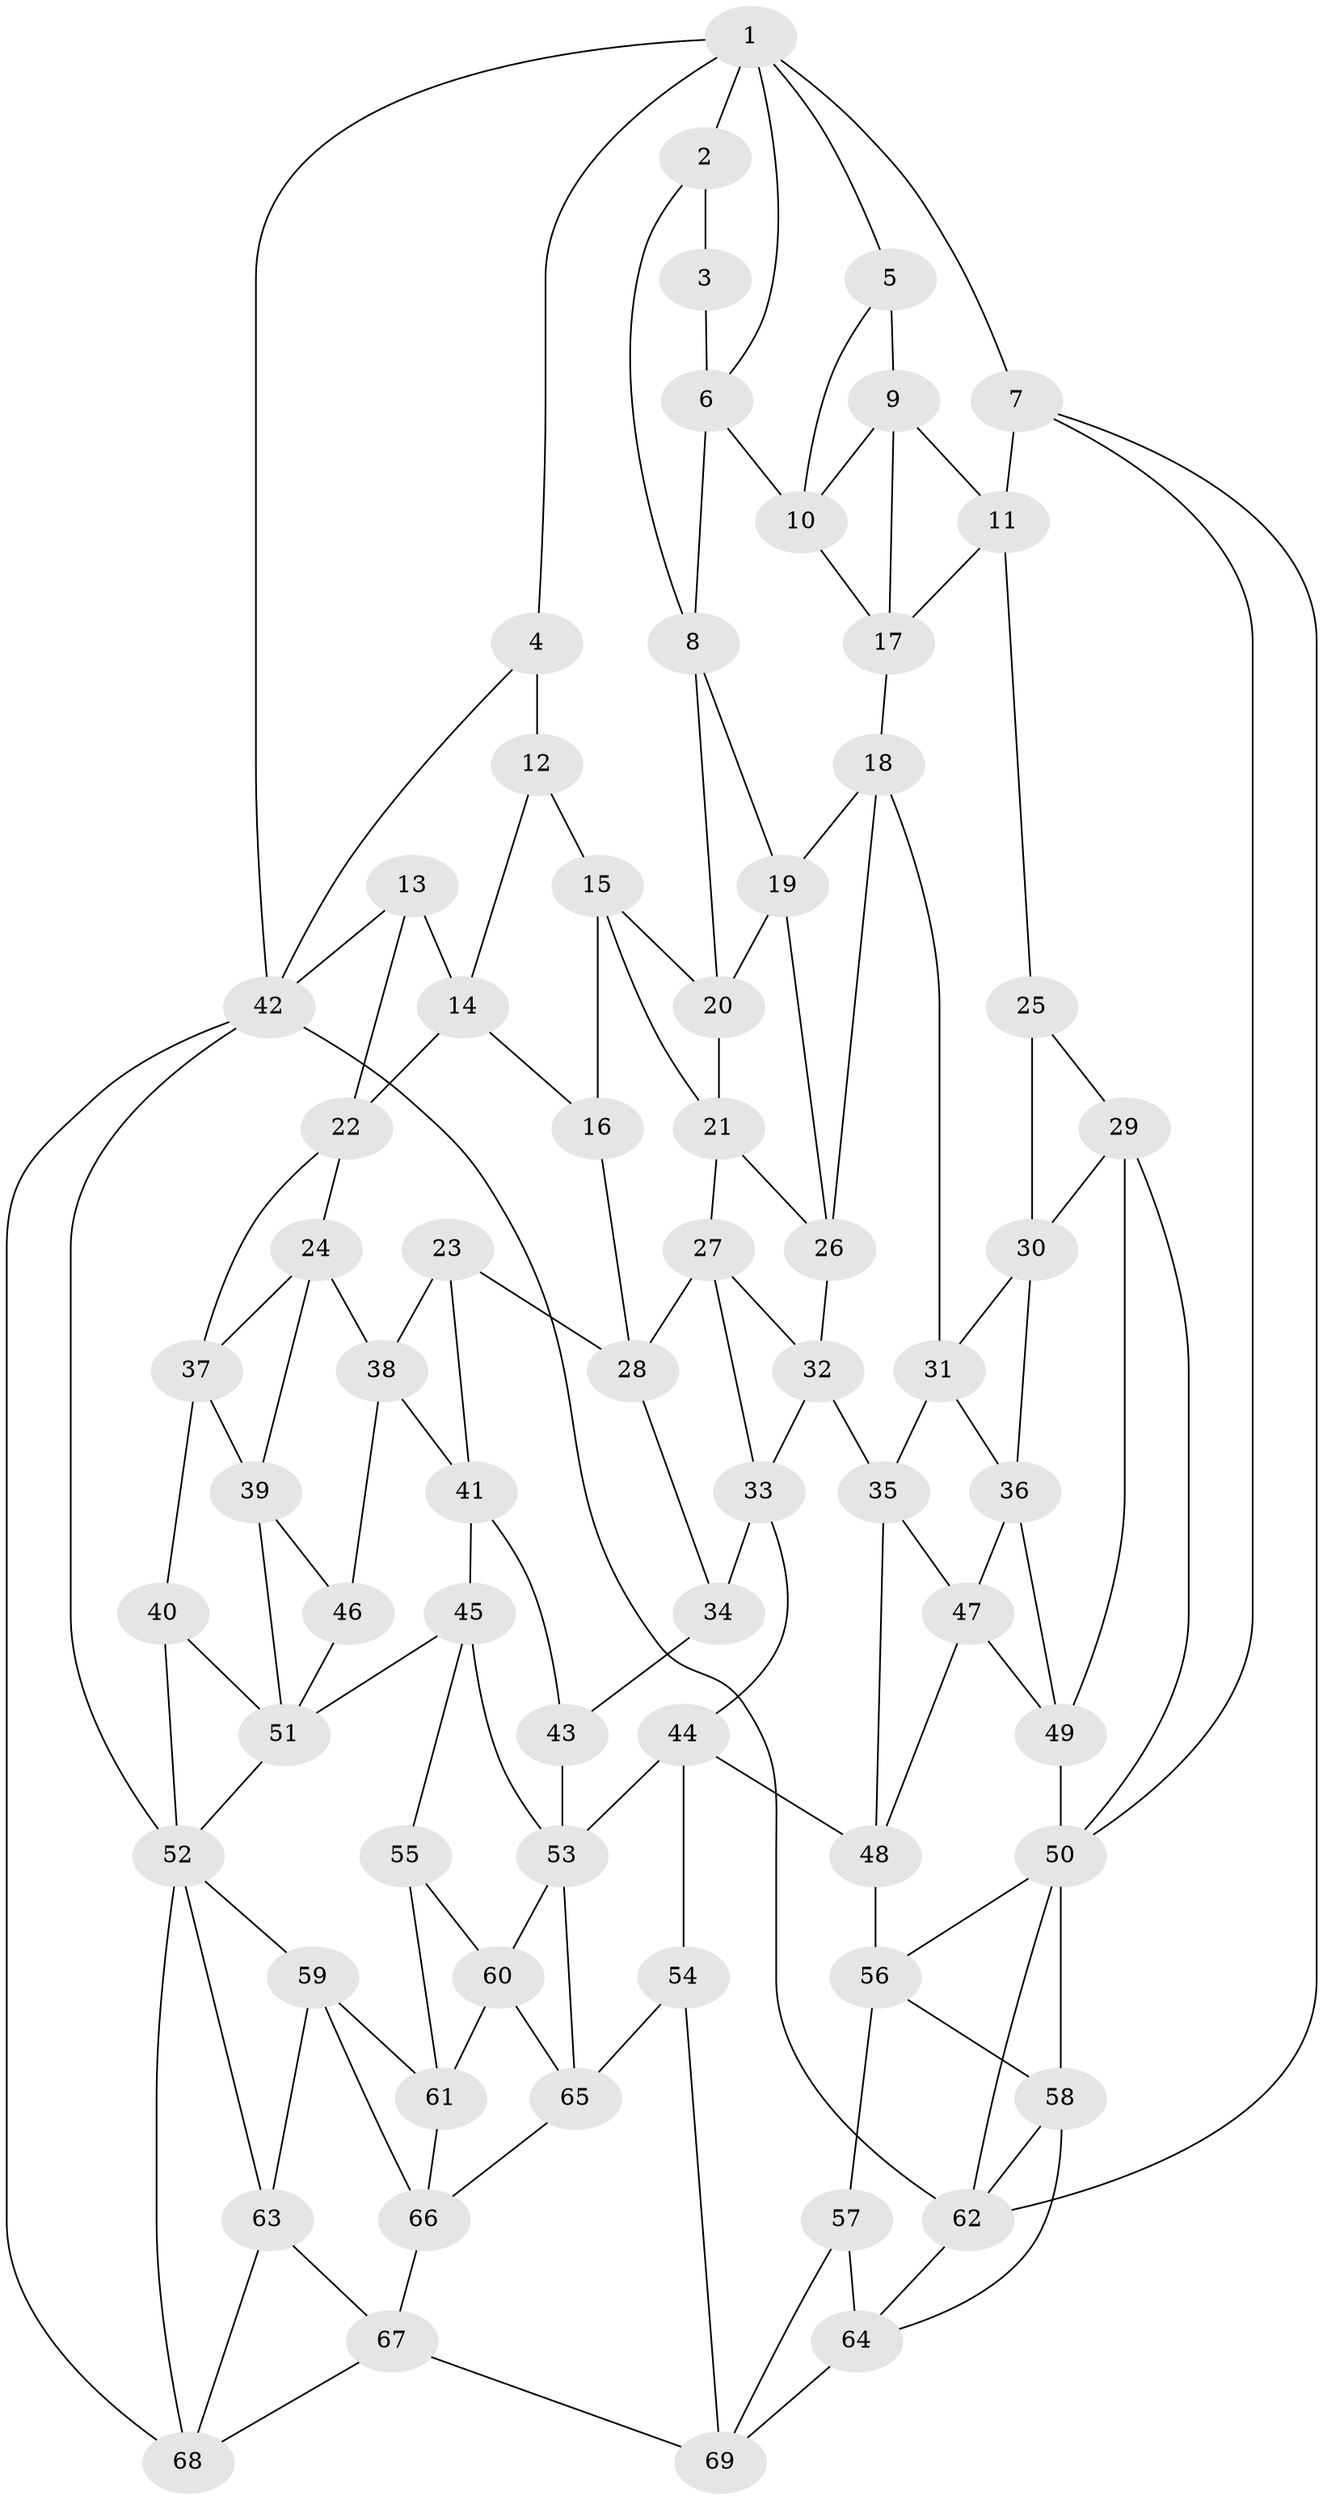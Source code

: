 // original degree distribution, {3: 0.029197080291970802, 4: 0.24087591240875914, 6: 0.24817518248175183, 5: 0.48175182481751827}
// Generated by graph-tools (version 1.1) at 2025/27/03/09/25 03:27:03]
// undirected, 69 vertices, 135 edges
graph export_dot {
graph [start="1"]
  node [color=gray90,style=filled];
  1;
  2;
  3;
  4;
  5;
  6;
  7;
  8;
  9;
  10;
  11;
  12;
  13;
  14;
  15;
  16;
  17;
  18;
  19;
  20;
  21;
  22;
  23;
  24;
  25;
  26;
  27;
  28;
  29;
  30;
  31;
  32;
  33;
  34;
  35;
  36;
  37;
  38;
  39;
  40;
  41;
  42;
  43;
  44;
  45;
  46;
  47;
  48;
  49;
  50;
  51;
  52;
  53;
  54;
  55;
  56;
  57;
  58;
  59;
  60;
  61;
  62;
  63;
  64;
  65;
  66;
  67;
  68;
  69;
  1 -- 2 [weight=1.0];
  1 -- 4 [weight=1.0];
  1 -- 5 [weight=1.0];
  1 -- 6 [weight=1.0];
  1 -- 7 [weight=1.0];
  1 -- 42 [weight=1.0];
  2 -- 3 [weight=2.0];
  2 -- 8 [weight=1.0];
  3 -- 6 [weight=1.0];
  4 -- 12 [weight=1.0];
  4 -- 42 [weight=1.0];
  5 -- 9 [weight=1.0];
  5 -- 10 [weight=1.0];
  6 -- 8 [weight=1.0];
  6 -- 10 [weight=1.0];
  7 -- 11 [weight=1.0];
  7 -- 50 [weight=1.0];
  7 -- 62 [weight=1.0];
  8 -- 19 [weight=1.0];
  8 -- 20 [weight=1.0];
  9 -- 10 [weight=1.0];
  9 -- 11 [weight=1.0];
  9 -- 17 [weight=1.0];
  10 -- 17 [weight=1.0];
  11 -- 17 [weight=1.0];
  11 -- 25 [weight=1.0];
  12 -- 14 [weight=1.0];
  12 -- 15 [weight=1.0];
  13 -- 14 [weight=1.0];
  13 -- 22 [weight=1.0];
  13 -- 42 [weight=1.0];
  14 -- 16 [weight=1.0];
  14 -- 22 [weight=1.0];
  15 -- 16 [weight=1.0];
  15 -- 20 [weight=1.0];
  15 -- 21 [weight=1.0];
  16 -- 28 [weight=1.0];
  17 -- 18 [weight=1.0];
  18 -- 19 [weight=1.0];
  18 -- 26 [weight=1.0];
  18 -- 31 [weight=1.0];
  19 -- 20 [weight=1.0];
  19 -- 26 [weight=1.0];
  20 -- 21 [weight=1.0];
  21 -- 26 [weight=1.0];
  21 -- 27 [weight=1.0];
  22 -- 24 [weight=1.0];
  22 -- 37 [weight=1.0];
  23 -- 28 [weight=1.0];
  23 -- 38 [weight=1.0];
  23 -- 41 [weight=1.0];
  24 -- 37 [weight=1.0];
  24 -- 38 [weight=1.0];
  24 -- 39 [weight=1.0];
  25 -- 29 [weight=1.0];
  25 -- 30 [weight=1.0];
  26 -- 32 [weight=1.0];
  27 -- 28 [weight=1.0];
  27 -- 32 [weight=1.0];
  27 -- 33 [weight=1.0];
  28 -- 34 [weight=1.0];
  29 -- 30 [weight=1.0];
  29 -- 49 [weight=1.0];
  29 -- 50 [weight=1.0];
  30 -- 31 [weight=1.0];
  30 -- 36 [weight=1.0];
  31 -- 35 [weight=1.0];
  31 -- 36 [weight=1.0];
  32 -- 33 [weight=1.0];
  32 -- 35 [weight=1.0];
  33 -- 34 [weight=1.0];
  33 -- 44 [weight=1.0];
  34 -- 43 [weight=1.0];
  35 -- 47 [weight=1.0];
  35 -- 48 [weight=1.0];
  36 -- 47 [weight=1.0];
  36 -- 49 [weight=1.0];
  37 -- 39 [weight=1.0];
  37 -- 40 [weight=1.0];
  38 -- 41 [weight=1.0];
  38 -- 46 [weight=1.0];
  39 -- 46 [weight=1.0];
  39 -- 51 [weight=1.0];
  40 -- 51 [weight=1.0];
  40 -- 52 [weight=1.0];
  41 -- 43 [weight=1.0];
  41 -- 45 [weight=1.0];
  42 -- 52 [weight=1.0];
  42 -- 62 [weight=1.0];
  42 -- 68 [weight=1.0];
  43 -- 53 [weight=2.0];
  44 -- 48 [weight=1.0];
  44 -- 53 [weight=1.0];
  44 -- 54 [weight=1.0];
  45 -- 51 [weight=1.0];
  45 -- 53 [weight=1.0];
  45 -- 55 [weight=1.0];
  46 -- 51 [weight=2.0];
  47 -- 48 [weight=1.0];
  47 -- 49 [weight=1.0];
  48 -- 56 [weight=1.0];
  49 -- 50 [weight=1.0];
  50 -- 56 [weight=1.0];
  50 -- 58 [weight=1.0];
  50 -- 62 [weight=1.0];
  51 -- 52 [weight=1.0];
  52 -- 59 [weight=1.0];
  52 -- 63 [weight=1.0];
  52 -- 68 [weight=1.0];
  53 -- 60 [weight=1.0];
  53 -- 65 [weight=1.0];
  54 -- 65 [weight=1.0];
  54 -- 69 [weight=1.0];
  55 -- 60 [weight=1.0];
  55 -- 61 [weight=1.0];
  56 -- 57 [weight=1.0];
  56 -- 58 [weight=1.0];
  57 -- 64 [weight=1.0];
  57 -- 69 [weight=1.0];
  58 -- 62 [weight=1.0];
  58 -- 64 [weight=1.0];
  59 -- 61 [weight=1.0];
  59 -- 63 [weight=1.0];
  59 -- 66 [weight=1.0];
  60 -- 61 [weight=1.0];
  60 -- 65 [weight=1.0];
  61 -- 66 [weight=1.0];
  62 -- 64 [weight=1.0];
  63 -- 67 [weight=1.0];
  63 -- 68 [weight=1.0];
  64 -- 69 [weight=1.0];
  65 -- 66 [weight=1.0];
  66 -- 67 [weight=1.0];
  67 -- 68 [weight=1.0];
  67 -- 69 [weight=1.0];
}
